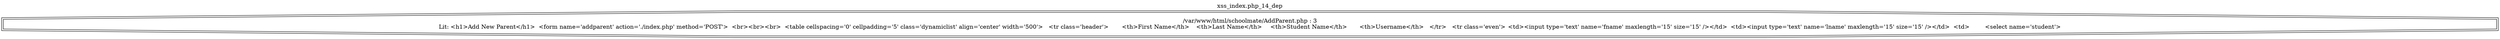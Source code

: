 digraph cfg {
  label="xss_index.php_14_dep";
  labelloc=t;
  n1 [shape=doubleoctagon, label="/var/www/html/schoolmate/AddParent.php : 3\nLit: <h1>Add New Parent</h1>  <form name='addparent' action='./index.php' method='POST'>  <br><br><br>  <table cellspacing='0' cellpadding='5' class='dynamiclist' align='center' width='500'>   <tr class='header'>	<th>First Name</th>	<th>Last Name</th>	<th>Student Name</th>	<th>Username</th>   </tr>   <tr class='even'>	<td><input type='text' name='fname' maxlength='15' size='15' /></td>	<td><input type='text' name='lname' maxlength='15' size='15' /></td>	<td>	 <select name='student'>\n"];
}
